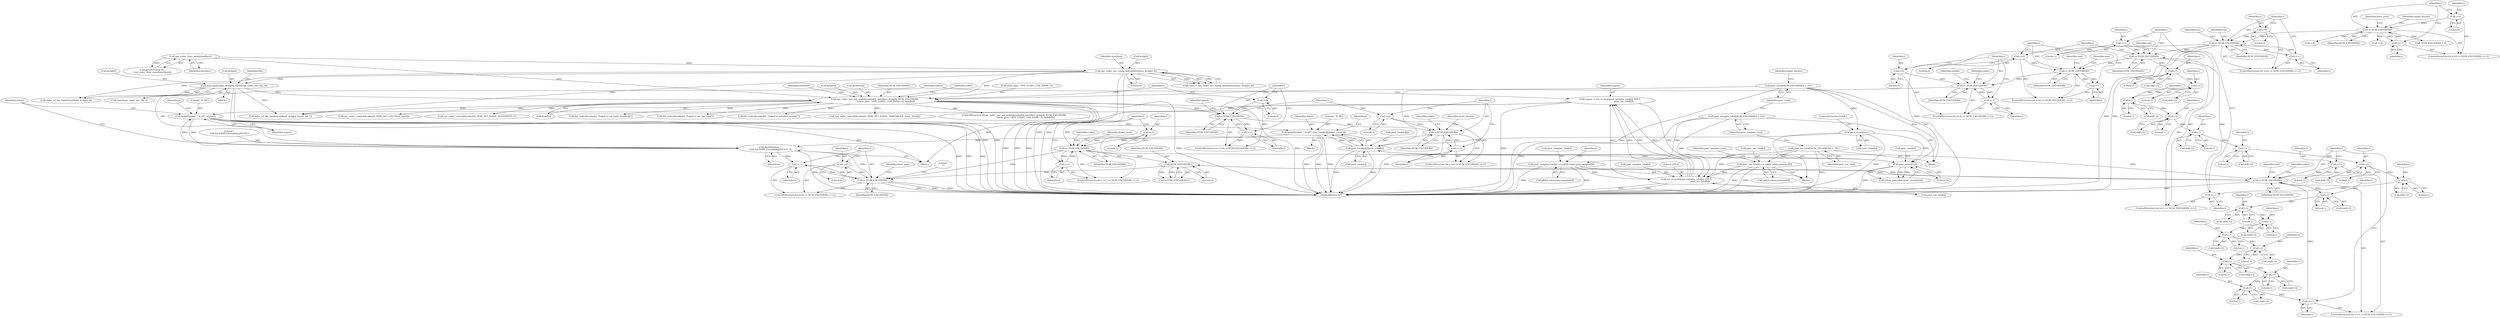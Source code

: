 digraph "0_Android_5a9753fca56f0eeb9f61e342b2fccffc364f9426_22@API" {
"1001220" [label="(Call,fprintf(stderr, \" %.3lf\", ovpsnr))"];
"1001216" [label="(Call,fprintf(stderr, \"\n ENC%d PSNR (Overall/Avg/Y/U/V)\", i))"];
"1001220" [label="(Call,fprintf(stderr, \" %.3lf\", ovpsnr))"];
"1001206" [label="(Call,ovpsnr = sse_to_psnr(psnr_samples_total[i], 255.0,\n                                        psnr_sse_total[i]))"];
"1001208" [label="(Call,sse_to_psnr(psnr_samples_total[i], 255.0,\n                                        psnr_sse_total[i]))"];
"1000167" [label="(Call,psnr_samples_total[NUM_ENCODERS] = {0})"];
"1001115" [label="(Call,psnr_samples_total[i] += pkt[i]->data.psnr.samples[0])"];
"1001100" [label="(Call,psnr_sse_total[i] += pkt[i]->data.psnr.sse[0])"];
"1000164" [label="(Call,psnr_sse_total[NUM_ENCODERS] = {0})"];
"1001234" [label="(Call,fprintf(stderr, \" %.3lf\", psnr_totals[i][j]/psnr_count[i]))"];
"1001237" [label="(Call,psnr_totals[i][j]/psnr_count[i])"];
"1001198" [label="(Call,psnr_count[i]>0)"];
"1000172" [label="(Call,psnr_count[NUM_ENCODERS] = {0})"];
"1001140" [label="(Call,psnr_count[i]++)"];
"1001189" [label="(Call,i< NUM_ENCODERS)"];
"1001192" [label="(Call,i++)"];
"1001186" [label="(Call,i=0)"];
"1000817" [label="(Call,i< NUM_ENCODERS)"];
"1000814" [label="(Call,i=1)"];
"1000820" [label="(Call,i++)"];
"1000775" [label="(Call,i<NUM_ENCODERS)"];
"1000772" [label="(Call,i=0)"];
"1000778" [label="(Call,i++)"];
"1000746" [label="(Call,i<NUM_ENCODERS)"];
"1000743" [label="(Call,i=0)"];
"1000749" [label="(Call,i++)"];
"1000717" [label="(Call,vpx_codec_enc_init_multi(&codec[0], interface, &cfg[0], NUM_ENCODERS,\n                                 (show_psnr ? VPX_CODEC_USE_PSNR : 0), &dsf[0]))"];
"1000315" [label="(Call,vpx_codec_enc_config_default(interface, &cfg[i], 0))"];
"1000197" [label="(Call,vpx_codec_iface_name(interface))"];
"1000491" [label="(Call,memcpy(&cfg[i], &cfg[0], sizeof(vpx_codec_enc_cfg_t)))"];
"1000698" [label="(Call,i< NUM_ENCODERS)"];
"1000695" [label="(Call,i=0)"];
"1000701" [label="(Call,i++)"];
"1000637" [label="(Call,i< NUM_ENCODERS)"];
"1000640" [label="(Call,i++)"];
"1000634" [label="(Call,i=0)"];
"1000485" [label="(Call,i< NUM_ENCODERS)"];
"1000488" [label="(Call,i++)"];
"1000601" [label="(Call,i-1)"];
"1000586" [label="(Call,i-1)"];
"1000570" [label="(Call,i-1)"];
"1000562" [label="(Call,i-1)"];
"1000555" [label="(Call,i-1)"];
"1000542" [label="(Call,i-1)"];
"1000534" [label="(Call,i-1)"];
"1000527" [label="(Call,i-1)"];
"1000482" [label="(Call,i=1)"];
"1000305" [label="(Call,i< NUM_ENCODERS)"];
"1000308" [label="(Call,i++)"];
"1000302" [label="(Call,i=0)"];
"1000253" [label="(Call,i< NUM_ENCODERS)"];
"1000250" [label="(Call,i=0)"];
"1000256" [label="(Call,i++)"];
"1001024" [label="(Call,NUM_ENCODERS-1)"];
"1000870" [label="(Call,i<NUM_ENCODERS)"];
"1000873" [label="(Call,i++)"];
"1000941" [label="(Call,i-1)"];
"1000934" [label="(Call,i-1)"];
"1000926" [label="(Call,i-1)"];
"1000917" [label="(Call,i-1)"];
"1000908" [label="(Call,i-1)"];
"1000899" [label="(Call,i-1)"];
"1000890" [label="(Call,i-1)"];
"1000881" [label="(Call,i-1)"];
"1000867" [label="(Call,i=1)"];
"1000481" [label="(ControlStructure,for (i=1; i< NUM_ENCODERS; i++))"];
"1000783" [label="(Identifier,static_thresh)"];
"1000303" [label="(Identifier,i)"];
"1001144" [label="(ControlStructure,break;)"];
"1000637" [label="(Call,i< NUM_ENCODERS)"];
"1000869" [label="(Literal,1)"];
"1000754" [label="(Identifier,speed)"];
"1001236" [label="(Literal,\" %.3lf\")"];
"1000707" [label="(Call,write_ivf_file_header(outfile[i], &cfg[i], 0))"];
"1000870" [label="(Call,i<NUM_ENCODERS)"];
"1000195" [label="(Call,printf(\"Using %s\n\",vpx_codec_iface_name(interface)))"];
"1000305" [label="(Call,i< NUM_ENCODERS)"];
"1001238" [label="(Call,psnr_totals[i][j])"];
"1000816" [label="(Literal,1)"];
"1001101" [label="(Call,psnr_sse_total[i])"];
"1001206" [label="(Call,ovpsnr = sse_to_psnr(psnr_samples_total[i], 255.0,\n                                        psnr_sse_total[i]))"];
"1000747" [label="(Identifier,i)"];
"1000164" [label="(Call,psnr_sse_total[NUM_ENCODERS] = {0})"];
"1000705" [label="(Identifier,outfile)"];
"1000927" [label="(Identifier,i)"];
"1000492" [label="(Call,&cfg[i])"];
"1000603" [label="(Literal,1)"];
"1000897" [label="(Call,raw[i-1])"];
"1000919" [label="(Literal,1)"];
"1000765" [label="(Call,die_codec(&codec[i], \"Failed to set cpu_used\"))"];
"1000943" [label="(Literal,1)"];
"1000572" [label="(Literal,1)"];
"1001190" [label="(Identifier,i)"];
"1000315" [label="(Call,vpx_codec_enc_config_default(interface, &cfg[i], 0))"];
"1000936" [label="(Literal,1)"];
"1001192" [label="(Call,i++)"];
"1000135" [label="(Block,)"];
"1000827" [label="(Identifier,codec)"];
"1001233" [label="(Block,)"];
"1000868" [label="(Identifier,i)"];
"1000640" [label="(Call,i++)"];
"1000918" [label="(Identifier,i)"];
"1000636" [label="(Literal,0)"];
"1001191" [label="(Identifier,NUM_ENCODERS)"];
"1001185" [label="(ControlStructure,for (i=0; i< NUM_ENCODERS; i++))"];
"1000483" [label="(Identifier,i)"];
"1000776" [label="(Identifier,i)"];
"1000588" [label="(Literal,1)"];
"1001193" [label="(Identifier,i)"];
"1000867" [label="(Call,i=1)"];
"1000939" [label="(Call,raw[i-1])"];
"1000176" [label="(Identifier,target_bitrate)"];
"1000774" [label="(Literal,0)"];
"1000599" [label="(Call,dsf[i-1])"];
"1000308" [label="(Call,i++)"];
"1001025" [label="(Identifier,NUM_ENCODERS)"];
"1000746" [label="(Call,i<NUM_ENCODERS)"];
"1001213" [label="(Call,psnr_sse_total[i])"];
"1000587" [label="(Identifier,i)"];
"1000638" [label="(Identifier,i)"];
"1000563" [label="(Identifier,i)"];
"1000292" [label="(Identifier,show_psnr)"];
"1001219" [label="(Identifier,i)"];
"1000883" [label="(Literal,1)"];
"1001116" [label="(Call,psnr_samples_total[i])"];
"1000252" [label="(Literal,0)"];
"1000750" [label="(Identifier,i)"];
"1000694" [label="(ControlStructure,for (i=0; i< NUM_ENCODERS; i++))"];
"1000534" [label="(Call,i-1)"];
"1000772" [label="(Call,i=0)"];
"1000487" [label="(Identifier,NUM_ENCODERS)"];
"1000553" [label="(Call,cfg[i-1])"];
"1000536" [label="(Literal,1)"];
"1001237" [label="(Call,psnr_totals[i][j]/psnr_count[i])"];
"1001115" [label="(Call,psnr_samples_total[i] += pkt[i]->data.psnr.samples[0])"];
"1000803" [label="(Identifier,codec)"];
"1000307" [label="(Identifier,NUM_ENCODERS)"];
"1000494" [label="(Identifier,cfg)"];
"1001234" [label="(Call,fprintf(stderr, \" %.3lf\", psnr_totals[i][j]/psnr_count[i]))"];
"1000771" [label="(ControlStructure,for ( i=0; i<NUM_ENCODERS; i++))"];
"1000722" [label="(Identifier,interface)"];
"1000678" [label="(Identifier,raw)"];
"1001221" [label="(Identifier,stderr)"];
"1001119" [label="(Call,pkt[i]->data.psnr.samples[0])"];
"1000198" [label="(Identifier,interface)"];
"1000197" [label="(Call,vpx_codec_iface_name(interface))"];
"1000698" [label="(Call,i< NUM_ENCODERS)"];
"1000634" [label="(Call,i=0)"];
"1001002" [label="(Identifier,codec)"];
"1001026" [label="(Literal,1)"];
"1000564" [label="(Literal,1)"];
"1001207" [label="(Identifier,ovpsnr)"];
"1000316" [label="(Identifier,interface)"];
"1000165" [label="(Identifier,psnr_sse_total)"];
"1000311" [label="(Call,res[i] = vpx_codec_enc_config_default(interface, &cfg[i], 0))"];
"1001203" [label="(Block,)"];
"1000699" [label="(Identifier,i)"];
"1000562" [label="(Call,i-1)"];
"1000296" [label="(Call,NUM_ENCODERS + 4)"];
"1000881" [label="(Call,i-1)"];
"1000901" [label="(Literal,1)"];
"1001296" [label="(MethodReturn,int)"];
"1000723" [label="(Call,&cfg[0])"];
"1000505" [label="(Identifier,cfg)"];
"1000543" [label="(Identifier,i)"];
"1000736" [label="(Call,die_codec(&codec[0], \"Failed to initialize encoder\"))"];
"1000779" [label="(Identifier,i)"];
"1000890" [label="(Call,i-1)"];
"1001232" [label="(Identifier,j)"];
"1001293" [label="(Literal,\"\n\")"];
"1000525" [label="(Call,cfg[i-1])"];
"1000485" [label="(Call,i< NUM_ENCODERS)"];
"1001196" [label="(Call,(show_psnr) && (psnr_count[i]>0))"];
"1000871" [label="(Identifier,i)"];
"1000786" [label="(Call,vpx_codec_control(&codec[i], VP8E_SET_STATIC_THRESHOLD, static_thresh))"];
"1000586" [label="(Call,i-1)"];
"1000253" [label="(Call,i< NUM_ENCODERS)"];
"1000257" [label="(Identifier,i)"];
"1000872" [label="(Identifier,NUM_ENCODERS)"];
"1000817" [label="(Call,i< NUM_ENCODERS)"];
"1000818" [label="(Identifier,i)"];
"1001188" [label="(Literal,0)"];
"1000262" [label="(Identifier,target_bitrate)"];
"1001223" [label="(Identifier,ovpsnr)"];
"1001226" [label="(Identifier,j)"];
"1000716" [label="(ControlStructure,if(vpx_codec_enc_init_multi(&codec[0], interface, &cfg[0], NUM_ENCODERS,\n                                 (show_psnr ? VPX_CODEC_USE_PSNR : 0), &dsf[0])))"];
"1000529" [label="(Literal,1)"];
"1000647" [label="(Identifier,raw)"];
"1000288" [label="(Call,i+4)"];
"1000633" [label="(ControlStructure,for (i=0; i< NUM_ENCODERS; i++))"];
"1001117" [label="(Identifier,psnr_samples_total)"];
"1000527" [label="(Call,i-1)"];
"1000302" [label="(Call,i=0)"];
"1000909" [label="(Identifier,i)"];
"1001235" [label="(Identifier,stderr)"];
"1000700" [label="(Identifier,NUM_ENCODERS)"];
"1000601" [label="(Call,i-1)"];
"1000934" [label="(Call,i-1)"];
"1001212" [label="(Literal,255.0)"];
"1000584" [label="(Call,dsf[i-1])"];
"1000556" [label="(Identifier,i)"];
"1001187" [label="(Identifier,i)"];
"1000926" [label="(Call,i-1)"];
"1000778" [label="(Call,i++)"];
"1000304" [label="(Literal,0)"];
"1000251" [label="(Identifier,i)"];
"1000942" [label="(Identifier,i)"];
"1000906" [label="(Call,raw[i-1])"];
"1000866" [label="(ControlStructure,for ( i=1; i<NUM_ENCODERS; i++))"];
"1000819" [label="(Identifier,NUM_ENCODERS)"];
"1000602" [label="(Identifier,i)"];
"1000568" [label="(Call,dsf[i-1])"];
"1000928" [label="(Literal,1)"];
"1000900" [label="(Identifier,i)"];
"1000888" [label="(Call,raw[i-1])"];
"1001141" [label="(Call,psnr_count[i])"];
"1000313" [label="(Identifier,res)"];
"1000486" [label="(Identifier,i)"];
"1000306" [label="(Identifier,i)"];
"1000814" [label="(Call,i=1)"];
"1000540" [label="(Call,dsf[i-1])"];
"1001209" [label="(Call,psnr_samples_total[i])"];
"1001217" [label="(Identifier,stderr)"];
"1001100" [label="(Call,psnr_sse_total[i] += pkt[i]->data.psnr.sse[0])"];
"1000758" [label="(Call,vpx_codec_control(&codec[i], VP8E_SET_CPUUSED, speed))"];
"1000249" [label="(ControlStructure,for (i=0; i< NUM_ENCODERS; i++))"];
"1000250" [label="(Call,i=0)"];
"1000718" [label="(Call,&codec[0])"];
"1001104" [label="(Call,pkt[i]->data.psnr.sse[0])"];
"1000815" [label="(Identifier,i)"];
"1000777" [label="(Identifier,NUM_ENCODERS)"];
"1000743" [label="(Call,i=0)"];
"1000773" [label="(Identifier,i)"];
"1000255" [label="(Identifier,NUM_ENCODERS)"];
"1000542" [label="(Call,i-1)"];
"1001186" [label="(Call,i=0)"];
"1000173" [label="(Identifier,psnr_count)"];
"1000167" [label="(Call,psnr_samples_total[NUM_ENCODERS] = {0})"];
"1000800" [label="(Call,vpx_codec_control(&codec[0], VP8E_SET_NOISE_SENSITIVITY, 1))"];
"1001189" [label="(Call,i< NUM_ENCODERS)"];
"1000555" [label="(Call,i-1)"];
"1001243" [label="(Call,psnr_count[i])"];
"1000899" [label="(Call,i-1)"];
"1000641" [label="(Identifier,i)"];
"1000908" [label="(Call,i-1)"];
"1001218" [label="(Literal,\"\n ENC%d PSNR (Overall/Avg/Y/U/V)\")"];
"1000571" [label="(Identifier,i)"];
"1001197" [label="(Identifier,show_psnr)"];
"1000745" [label="(Literal,0)"];
"1000321" [label="(Literal,0)"];
"1000702" [label="(Identifier,i)"];
"1000892" [label="(Literal,1)"];
"1000535" [label="(Identifier,i)"];
"1000727" [label="(Identifier,NUM_ENCODERS)"];
"1000309" [label="(Identifier,i)"];
"1001220" [label="(Call,fprintf(stderr, \" %.3lf\", ovpsnr))"];
"1000570" [label="(Call,i-1)"];
"1000744" [label="(Identifier,i)"];
"1000544" [label="(Literal,1)"];
"1000557" [label="(Literal,1)"];
"1000874" [label="(Identifier,i)"];
"1000484" [label="(Literal,1)"];
"1000932" [label="(Call,raw[i-1])"];
"1000873" [label="(Call,i++)"];
"1000820" [label="(Call,i++)"];
"1001202" [label="(Literal,0)"];
"1000732" [label="(Call,&dsf[0])"];
"1000749" [label="(Call,i++)"];
"1000739" [label="(Identifier,codec)"];
"1001208" [label="(Call,sse_to_psnr(psnr_samples_total[i], 255.0,\n                                        psnr_sse_total[i]))"];
"1000491" [label="(Call,memcpy(&cfg[i], &cfg[0], sizeof(vpx_codec_enc_cfg_t)))"];
"1000696" [label="(Identifier,i)"];
"1000280" [label="(Call,i+4)"];
"1000775" [label="(Call,i<NUM_ENCODERS)"];
"1000317" [label="(Call,&cfg[i])"];
"1000720" [label="(Identifier,codec)"];
"1001199" [label="(Call,psnr_count[i])"];
"1000941" [label="(Call,i-1)"];
"1000560" [label="(Call,dsf[i-1])"];
"1000728" [label="(Call,show_psnr ? VPX_CODEC_USE_PSNR : 0)"];
"1001277" [label="(Call,write_ivf_file_header(outfile[i], &cfg[i], frame_cnt-1))"];
"1000532" [label="(Call,dsf[i-1])"];
"1000924" [label="(Call,raw[i-1])"];
"1000500" [label="(Call,sizeof(vpx_codec_enc_cfg_t))"];
"1000338" [label="(Identifier,cfg)"];
"1000301" [label="(ControlStructure,for (i=0; i< NUM_ENCODERS; i++))"];
"1000935" [label="(Identifier,i)"];
"1001022" [label="(Call,i=NUM_ENCODERS-1)"];
"1001098" [label="(Block,)"];
"1000639" [label="(Identifier,NUM_ENCODERS)"];
"1000254" [label="(Identifier,i)"];
"1000880" [label="(Identifier,raw)"];
"1001222" [label="(Literal,\" %.3lf\")"];
"1000882" [label="(Identifier,i)"];
"1000697" [label="(Literal,0)"];
"1000793" [label="(Call,die_codec(&codec[i], \"Failed to set static threshold\"))"];
"1000490" [label="(Block,)"];
"1001140" [label="(Call,psnr_count[i]++)"];
"1000748" [label="(Identifier,NUM_ENCODERS)"];
"1000742" [label="(ControlStructure,for ( i=0; i<NUM_ENCODERS; i++))"];
"1000891" [label="(Identifier,i)"];
"1001198" [label="(Call,psnr_count[i]>0)"];
"1000917" [label="(Call,i-1)"];
"1001132" [label="(Identifier,j)"];
"1000168" [label="(Identifier,psnr_samples_total)"];
"1000482" [label="(Call,i=1)"];
"1000489" [label="(Identifier,i)"];
"1000701" [label="(Call,i++)"];
"1000910" [label="(Literal,1)"];
"1000915" [label="(Call,raw[i-1])"];
"1001216" [label="(Call,fprintf(stderr, \"\n ENC%d PSNR (Overall/Avg/Y/U/V)\", i))"];
"1000528" [label="(Identifier,i)"];
"1001024" [label="(Call,NUM_ENCODERS-1)"];
"1000256" [label="(Call,i++)"];
"1000821" [label="(Identifier,i)"];
"1000635" [label="(Identifier,i)"];
"1000496" [label="(Call,&cfg[0])"];
"1000879" [label="(Call,raw[i-1])"];
"1000488" [label="(Call,i++)"];
"1000813" [label="(ControlStructure,for ( i=1; i< NUM_ENCODERS; i++))"];
"1000838" [label="(Identifier,frame_avail)"];
"1000172" [label="(Call,psnr_count[NUM_ENCODERS] = {0})"];
"1000717" [label="(Call,vpx_codec_enc_init_multi(&codec[0], interface, &cfg[0], NUM_ENCODERS,\n                                 (show_psnr ? VPX_CODEC_USE_PSNR : 0), &dsf[0]))"];
"1000695" [label="(Call,i=0)"];
"1001220" -> "1001203"  [label="AST: "];
"1001220" -> "1001223"  [label="CFG: "];
"1001221" -> "1001220"  [label="AST: "];
"1001222" -> "1001220"  [label="AST: "];
"1001223" -> "1001220"  [label="AST: "];
"1001226" -> "1001220"  [label="CFG: "];
"1001220" -> "1001296"  [label="DDG: "];
"1001220" -> "1001296"  [label="DDG: "];
"1001220" -> "1001296"  [label="DDG: "];
"1001220" -> "1001216"  [label="DDG: "];
"1001216" -> "1001220"  [label="DDG: "];
"1001206" -> "1001220"  [label="DDG: "];
"1001220" -> "1001234"  [label="DDG: "];
"1001216" -> "1001203"  [label="AST: "];
"1001216" -> "1001219"  [label="CFG: "];
"1001217" -> "1001216"  [label="AST: "];
"1001218" -> "1001216"  [label="AST: "];
"1001219" -> "1001216"  [label="AST: "];
"1001221" -> "1001216"  [label="CFG: "];
"1001216" -> "1001296"  [label="DDG: "];
"1001216" -> "1001192"  [label="DDG: "];
"1001234" -> "1001216"  [label="DDG: "];
"1001189" -> "1001216"  [label="DDG: "];
"1001206" -> "1001203"  [label="AST: "];
"1001206" -> "1001208"  [label="CFG: "];
"1001207" -> "1001206"  [label="AST: "];
"1001208" -> "1001206"  [label="AST: "];
"1001217" -> "1001206"  [label="CFG: "];
"1001206" -> "1001296"  [label="DDG: "];
"1001208" -> "1001206"  [label="DDG: "];
"1001208" -> "1001206"  [label="DDG: "];
"1001208" -> "1001206"  [label="DDG: "];
"1001208" -> "1001213"  [label="CFG: "];
"1001209" -> "1001208"  [label="AST: "];
"1001212" -> "1001208"  [label="AST: "];
"1001213" -> "1001208"  [label="AST: "];
"1001208" -> "1001296"  [label="DDG: "];
"1001208" -> "1001296"  [label="DDG: "];
"1000167" -> "1001208"  [label="DDG: "];
"1001115" -> "1001208"  [label="DDG: "];
"1001100" -> "1001208"  [label="DDG: "];
"1000164" -> "1001208"  [label="DDG: "];
"1000167" -> "1000135"  [label="AST: "];
"1000167" -> "1000168"  [label="CFG: "];
"1000168" -> "1000167"  [label="AST: "];
"1000173" -> "1000167"  [label="CFG: "];
"1000167" -> "1001296"  [label="DDG: "];
"1000167" -> "1001115"  [label="DDG: "];
"1001115" -> "1001098"  [label="AST: "];
"1001115" -> "1001119"  [label="CFG: "];
"1001116" -> "1001115"  [label="AST: "];
"1001119" -> "1001115"  [label="AST: "];
"1001132" -> "1001115"  [label="CFG: "];
"1001115" -> "1001296"  [label="DDG: "];
"1001115" -> "1001296"  [label="DDG: "];
"1001100" -> "1001098"  [label="AST: "];
"1001100" -> "1001104"  [label="CFG: "];
"1001101" -> "1001100"  [label="AST: "];
"1001104" -> "1001100"  [label="AST: "];
"1001117" -> "1001100"  [label="CFG: "];
"1001100" -> "1001296"  [label="DDG: "];
"1001100" -> "1001296"  [label="DDG: "];
"1000164" -> "1001100"  [label="DDG: "];
"1000164" -> "1000135"  [label="AST: "];
"1000164" -> "1000165"  [label="CFG: "];
"1000165" -> "1000164"  [label="AST: "];
"1000168" -> "1000164"  [label="CFG: "];
"1000164" -> "1001296"  [label="DDG: "];
"1001234" -> "1001233"  [label="AST: "];
"1001234" -> "1001237"  [label="CFG: "];
"1001235" -> "1001234"  [label="AST: "];
"1001236" -> "1001234"  [label="AST: "];
"1001237" -> "1001234"  [label="AST: "];
"1001232" -> "1001234"  [label="CFG: "];
"1001234" -> "1001296"  [label="DDG: "];
"1001234" -> "1001296"  [label="DDG: "];
"1001234" -> "1001296"  [label="DDG: "];
"1001237" -> "1001234"  [label="DDG: "];
"1001237" -> "1001234"  [label="DDG: "];
"1001237" -> "1001243"  [label="CFG: "];
"1001238" -> "1001237"  [label="AST: "];
"1001243" -> "1001237"  [label="AST: "];
"1001237" -> "1001296"  [label="DDG: "];
"1001237" -> "1001296"  [label="DDG: "];
"1001237" -> "1001198"  [label="DDG: "];
"1001198" -> "1001237"  [label="DDG: "];
"1000172" -> "1001237"  [label="DDG: "];
"1001140" -> "1001237"  [label="DDG: "];
"1001198" -> "1001196"  [label="AST: "];
"1001198" -> "1001202"  [label="CFG: "];
"1001199" -> "1001198"  [label="AST: "];
"1001202" -> "1001198"  [label="AST: "];
"1001196" -> "1001198"  [label="CFG: "];
"1001198" -> "1001296"  [label="DDG: "];
"1001198" -> "1001196"  [label="DDG: "];
"1001198" -> "1001196"  [label="DDG: "];
"1000172" -> "1001198"  [label="DDG: "];
"1001140" -> "1001198"  [label="DDG: "];
"1000172" -> "1000135"  [label="AST: "];
"1000172" -> "1000173"  [label="CFG: "];
"1000173" -> "1000172"  [label="AST: "];
"1000176" -> "1000172"  [label="CFG: "];
"1000172" -> "1001296"  [label="DDG: "];
"1000172" -> "1001140"  [label="DDG: "];
"1001140" -> "1001098"  [label="AST: "];
"1001140" -> "1001141"  [label="CFG: "];
"1001141" -> "1001140"  [label="AST: "];
"1001144" -> "1001140"  [label="CFG: "];
"1001140" -> "1001296"  [label="DDG: "];
"1001189" -> "1001185"  [label="AST: "];
"1001189" -> "1001191"  [label="CFG: "];
"1001190" -> "1001189"  [label="AST: "];
"1001191" -> "1001189"  [label="AST: "];
"1001197" -> "1001189"  [label="CFG: "];
"1001293" -> "1001189"  [label="CFG: "];
"1001189" -> "1001296"  [label="DDG: "];
"1001189" -> "1001296"  [label="DDG: "];
"1001189" -> "1001296"  [label="DDG: "];
"1001192" -> "1001189"  [label="DDG: "];
"1001186" -> "1001189"  [label="DDG: "];
"1000817" -> "1001189"  [label="DDG: "];
"1001024" -> "1001189"  [label="DDG: "];
"1001189" -> "1001192"  [label="DDG: "];
"1001192" -> "1001185"  [label="AST: "];
"1001192" -> "1001193"  [label="CFG: "];
"1001193" -> "1001192"  [label="AST: "];
"1001190" -> "1001192"  [label="CFG: "];
"1001186" -> "1001185"  [label="AST: "];
"1001186" -> "1001188"  [label="CFG: "];
"1001187" -> "1001186"  [label="AST: "];
"1001188" -> "1001186"  [label="AST: "];
"1001190" -> "1001186"  [label="CFG: "];
"1000817" -> "1000813"  [label="AST: "];
"1000817" -> "1000819"  [label="CFG: "];
"1000818" -> "1000817"  [label="AST: "];
"1000819" -> "1000817"  [label="AST: "];
"1000827" -> "1000817"  [label="CFG: "];
"1000838" -> "1000817"  [label="CFG: "];
"1000814" -> "1000817"  [label="DDG: "];
"1000820" -> "1000817"  [label="DDG: "];
"1000775" -> "1000817"  [label="DDG: "];
"1000817" -> "1000820"  [label="DDG: "];
"1000817" -> "1000870"  [label="DDG: "];
"1000817" -> "1001024"  [label="DDG: "];
"1000814" -> "1000813"  [label="AST: "];
"1000814" -> "1000816"  [label="CFG: "];
"1000815" -> "1000814"  [label="AST: "];
"1000816" -> "1000814"  [label="AST: "];
"1000818" -> "1000814"  [label="CFG: "];
"1000820" -> "1000813"  [label="AST: "];
"1000820" -> "1000821"  [label="CFG: "];
"1000821" -> "1000820"  [label="AST: "];
"1000818" -> "1000820"  [label="CFG: "];
"1000775" -> "1000771"  [label="AST: "];
"1000775" -> "1000777"  [label="CFG: "];
"1000776" -> "1000775"  [label="AST: "];
"1000777" -> "1000775"  [label="AST: "];
"1000783" -> "1000775"  [label="CFG: "];
"1000803" -> "1000775"  [label="CFG: "];
"1000775" -> "1001296"  [label="DDG: "];
"1000772" -> "1000775"  [label="DDG: "];
"1000778" -> "1000775"  [label="DDG: "];
"1000746" -> "1000775"  [label="DDG: "];
"1000775" -> "1000778"  [label="DDG: "];
"1000772" -> "1000771"  [label="AST: "];
"1000772" -> "1000774"  [label="CFG: "];
"1000773" -> "1000772"  [label="AST: "];
"1000774" -> "1000772"  [label="AST: "];
"1000776" -> "1000772"  [label="CFG: "];
"1000778" -> "1000771"  [label="AST: "];
"1000778" -> "1000779"  [label="CFG: "];
"1000779" -> "1000778"  [label="AST: "];
"1000776" -> "1000778"  [label="CFG: "];
"1000746" -> "1000742"  [label="AST: "];
"1000746" -> "1000748"  [label="CFG: "];
"1000747" -> "1000746"  [label="AST: "];
"1000748" -> "1000746"  [label="AST: "];
"1000754" -> "1000746"  [label="CFG: "];
"1000773" -> "1000746"  [label="CFG: "];
"1000743" -> "1000746"  [label="DDG: "];
"1000749" -> "1000746"  [label="DDG: "];
"1000717" -> "1000746"  [label="DDG: "];
"1000746" -> "1000749"  [label="DDG: "];
"1000743" -> "1000742"  [label="AST: "];
"1000743" -> "1000745"  [label="CFG: "];
"1000744" -> "1000743"  [label="AST: "];
"1000745" -> "1000743"  [label="AST: "];
"1000747" -> "1000743"  [label="CFG: "];
"1000749" -> "1000742"  [label="AST: "];
"1000749" -> "1000750"  [label="CFG: "];
"1000750" -> "1000749"  [label="AST: "];
"1000747" -> "1000749"  [label="CFG: "];
"1000717" -> "1000716"  [label="AST: "];
"1000717" -> "1000732"  [label="CFG: "];
"1000718" -> "1000717"  [label="AST: "];
"1000722" -> "1000717"  [label="AST: "];
"1000723" -> "1000717"  [label="AST: "];
"1000727" -> "1000717"  [label="AST: "];
"1000728" -> "1000717"  [label="AST: "];
"1000732" -> "1000717"  [label="AST: "];
"1000739" -> "1000717"  [label="CFG: "];
"1000744" -> "1000717"  [label="CFG: "];
"1000717" -> "1001296"  [label="DDG: "];
"1000717" -> "1001296"  [label="DDG: "];
"1000717" -> "1001296"  [label="DDG: "];
"1000717" -> "1001296"  [label="DDG: "];
"1000717" -> "1001296"  [label="DDG: "];
"1000315" -> "1000717"  [label="DDG: "];
"1000197" -> "1000717"  [label="DDG: "];
"1000491" -> "1000717"  [label="DDG: "];
"1000698" -> "1000717"  [label="DDG: "];
"1000717" -> "1000736"  [label="DDG: "];
"1000717" -> "1000758"  [label="DDG: "];
"1000717" -> "1000765"  [label="DDG: "];
"1000717" -> "1000786"  [label="DDG: "];
"1000717" -> "1000793"  [label="DDG: "];
"1000717" -> "1000800"  [label="DDG: "];
"1000717" -> "1001277"  [label="DDG: "];
"1000315" -> "1000311"  [label="AST: "];
"1000315" -> "1000321"  [label="CFG: "];
"1000316" -> "1000315"  [label="AST: "];
"1000317" -> "1000315"  [label="AST: "];
"1000321" -> "1000315"  [label="AST: "];
"1000311" -> "1000315"  [label="CFG: "];
"1000315" -> "1001296"  [label="DDG: "];
"1000315" -> "1001296"  [label="DDG: "];
"1000315" -> "1000311"  [label="DDG: "];
"1000315" -> "1000311"  [label="DDG: "];
"1000315" -> "1000311"  [label="DDG: "];
"1000197" -> "1000315"  [label="DDG: "];
"1000315" -> "1000491"  [label="DDG: "];
"1000315" -> "1000707"  [label="DDG: "];
"1000315" -> "1001277"  [label="DDG: "];
"1000197" -> "1000195"  [label="AST: "];
"1000197" -> "1000198"  [label="CFG: "];
"1000198" -> "1000197"  [label="AST: "];
"1000195" -> "1000197"  [label="CFG: "];
"1000197" -> "1000195"  [label="DDG: "];
"1000491" -> "1000490"  [label="AST: "];
"1000491" -> "1000500"  [label="CFG: "];
"1000492" -> "1000491"  [label="AST: "];
"1000496" -> "1000491"  [label="AST: "];
"1000500" -> "1000491"  [label="AST: "];
"1000505" -> "1000491"  [label="CFG: "];
"1000491" -> "1001296"  [label="DDG: "];
"1000491" -> "1001296"  [label="DDG: "];
"1000491" -> "1000707"  [label="DDG: "];
"1000491" -> "1000707"  [label="DDG: "];
"1000491" -> "1001277"  [label="DDG: "];
"1000698" -> "1000694"  [label="AST: "];
"1000698" -> "1000700"  [label="CFG: "];
"1000699" -> "1000698"  [label="AST: "];
"1000700" -> "1000698"  [label="AST: "];
"1000705" -> "1000698"  [label="CFG: "];
"1000720" -> "1000698"  [label="CFG: "];
"1000695" -> "1000698"  [label="DDG: "];
"1000701" -> "1000698"  [label="DDG: "];
"1000637" -> "1000698"  [label="DDG: "];
"1000698" -> "1000701"  [label="DDG: "];
"1000695" -> "1000694"  [label="AST: "];
"1000695" -> "1000697"  [label="CFG: "];
"1000696" -> "1000695"  [label="AST: "];
"1000697" -> "1000695"  [label="AST: "];
"1000699" -> "1000695"  [label="CFG: "];
"1000701" -> "1000694"  [label="AST: "];
"1000701" -> "1000702"  [label="CFG: "];
"1000702" -> "1000701"  [label="AST: "];
"1000699" -> "1000701"  [label="CFG: "];
"1000637" -> "1000633"  [label="AST: "];
"1000637" -> "1000639"  [label="CFG: "];
"1000638" -> "1000637"  [label="AST: "];
"1000639" -> "1000637"  [label="AST: "];
"1000647" -> "1000637"  [label="CFG: "];
"1000678" -> "1000637"  [label="CFG: "];
"1000640" -> "1000637"  [label="DDG: "];
"1000634" -> "1000637"  [label="DDG: "];
"1000485" -> "1000637"  [label="DDG: "];
"1000637" -> "1000640"  [label="DDG: "];
"1000640" -> "1000633"  [label="AST: "];
"1000640" -> "1000641"  [label="CFG: "];
"1000641" -> "1000640"  [label="AST: "];
"1000638" -> "1000640"  [label="CFG: "];
"1000634" -> "1000633"  [label="AST: "];
"1000634" -> "1000636"  [label="CFG: "];
"1000635" -> "1000634"  [label="AST: "];
"1000636" -> "1000634"  [label="AST: "];
"1000638" -> "1000634"  [label="CFG: "];
"1000485" -> "1000481"  [label="AST: "];
"1000485" -> "1000487"  [label="CFG: "];
"1000486" -> "1000485"  [label="AST: "];
"1000487" -> "1000485"  [label="AST: "];
"1000494" -> "1000485"  [label="CFG: "];
"1000635" -> "1000485"  [label="CFG: "];
"1000488" -> "1000485"  [label="DDG: "];
"1000482" -> "1000485"  [label="DDG: "];
"1000305" -> "1000485"  [label="DDG: "];
"1000485" -> "1000527"  [label="DDG: "];
"1000488" -> "1000481"  [label="AST: "];
"1000488" -> "1000489"  [label="CFG: "];
"1000489" -> "1000488"  [label="AST: "];
"1000486" -> "1000488"  [label="CFG: "];
"1000601" -> "1000488"  [label="DDG: "];
"1000601" -> "1000599"  [label="AST: "];
"1000601" -> "1000603"  [label="CFG: "];
"1000602" -> "1000601"  [label="AST: "];
"1000603" -> "1000601"  [label="AST: "];
"1000599" -> "1000601"  [label="CFG: "];
"1000586" -> "1000601"  [label="DDG: "];
"1000586" -> "1000584"  [label="AST: "];
"1000586" -> "1000588"  [label="CFG: "];
"1000587" -> "1000586"  [label="AST: "];
"1000588" -> "1000586"  [label="AST: "];
"1000584" -> "1000586"  [label="CFG: "];
"1000570" -> "1000586"  [label="DDG: "];
"1000570" -> "1000568"  [label="AST: "];
"1000570" -> "1000572"  [label="CFG: "];
"1000571" -> "1000570"  [label="AST: "];
"1000572" -> "1000570"  [label="AST: "];
"1000568" -> "1000570"  [label="CFG: "];
"1000562" -> "1000570"  [label="DDG: "];
"1000562" -> "1000560"  [label="AST: "];
"1000562" -> "1000564"  [label="CFG: "];
"1000563" -> "1000562"  [label="AST: "];
"1000564" -> "1000562"  [label="AST: "];
"1000560" -> "1000562"  [label="CFG: "];
"1000555" -> "1000562"  [label="DDG: "];
"1000555" -> "1000553"  [label="AST: "];
"1000555" -> "1000557"  [label="CFG: "];
"1000556" -> "1000555"  [label="AST: "];
"1000557" -> "1000555"  [label="AST: "];
"1000553" -> "1000555"  [label="CFG: "];
"1000542" -> "1000555"  [label="DDG: "];
"1000542" -> "1000540"  [label="AST: "];
"1000542" -> "1000544"  [label="CFG: "];
"1000543" -> "1000542"  [label="AST: "];
"1000544" -> "1000542"  [label="AST: "];
"1000540" -> "1000542"  [label="CFG: "];
"1000534" -> "1000542"  [label="DDG: "];
"1000534" -> "1000532"  [label="AST: "];
"1000534" -> "1000536"  [label="CFG: "];
"1000535" -> "1000534"  [label="AST: "];
"1000536" -> "1000534"  [label="AST: "];
"1000532" -> "1000534"  [label="CFG: "];
"1000527" -> "1000534"  [label="DDG: "];
"1000527" -> "1000525"  [label="AST: "];
"1000527" -> "1000529"  [label="CFG: "];
"1000528" -> "1000527"  [label="AST: "];
"1000529" -> "1000527"  [label="AST: "];
"1000525" -> "1000527"  [label="CFG: "];
"1000482" -> "1000481"  [label="AST: "];
"1000482" -> "1000484"  [label="CFG: "];
"1000483" -> "1000482"  [label="AST: "];
"1000484" -> "1000482"  [label="AST: "];
"1000486" -> "1000482"  [label="CFG: "];
"1000305" -> "1000301"  [label="AST: "];
"1000305" -> "1000307"  [label="CFG: "];
"1000306" -> "1000305"  [label="AST: "];
"1000307" -> "1000305"  [label="AST: "];
"1000313" -> "1000305"  [label="CFG: "];
"1000338" -> "1000305"  [label="CFG: "];
"1000305" -> "1001296"  [label="DDG: "];
"1000305" -> "1001296"  [label="DDG: "];
"1000305" -> "1001296"  [label="DDG: "];
"1000308" -> "1000305"  [label="DDG: "];
"1000302" -> "1000305"  [label="DDG: "];
"1000253" -> "1000305"  [label="DDG: "];
"1000305" -> "1000308"  [label="DDG: "];
"1000308" -> "1000301"  [label="AST: "];
"1000308" -> "1000309"  [label="CFG: "];
"1000309" -> "1000308"  [label="AST: "];
"1000306" -> "1000308"  [label="CFG: "];
"1000302" -> "1000301"  [label="AST: "];
"1000302" -> "1000304"  [label="CFG: "];
"1000303" -> "1000302"  [label="AST: "];
"1000304" -> "1000302"  [label="AST: "];
"1000306" -> "1000302"  [label="CFG: "];
"1000253" -> "1000249"  [label="AST: "];
"1000253" -> "1000255"  [label="CFG: "];
"1000254" -> "1000253"  [label="AST: "];
"1000255" -> "1000253"  [label="AST: "];
"1000262" -> "1000253"  [label="CFG: "];
"1000292" -> "1000253"  [label="CFG: "];
"1000250" -> "1000253"  [label="DDG: "];
"1000256" -> "1000253"  [label="DDG: "];
"1000253" -> "1000256"  [label="DDG: "];
"1000253" -> "1000280"  [label="DDG: "];
"1000253" -> "1000288"  [label="DDG: "];
"1000253" -> "1000296"  [label="DDG: "];
"1000250" -> "1000249"  [label="AST: "];
"1000250" -> "1000252"  [label="CFG: "];
"1000251" -> "1000250"  [label="AST: "];
"1000252" -> "1000250"  [label="AST: "];
"1000254" -> "1000250"  [label="CFG: "];
"1000256" -> "1000249"  [label="AST: "];
"1000256" -> "1000257"  [label="CFG: "];
"1000257" -> "1000256"  [label="AST: "];
"1000254" -> "1000256"  [label="CFG: "];
"1001024" -> "1001022"  [label="AST: "];
"1001024" -> "1001026"  [label="CFG: "];
"1001025" -> "1001024"  [label="AST: "];
"1001026" -> "1001024"  [label="AST: "];
"1001022" -> "1001024"  [label="CFG: "];
"1001024" -> "1000870"  [label="DDG: "];
"1001024" -> "1001022"  [label="DDG: "];
"1001024" -> "1001022"  [label="DDG: "];
"1000870" -> "1001024"  [label="DDG: "];
"1000870" -> "1000866"  [label="AST: "];
"1000870" -> "1000872"  [label="CFG: "];
"1000871" -> "1000870"  [label="AST: "];
"1000872" -> "1000870"  [label="AST: "];
"1000880" -> "1000870"  [label="CFG: "];
"1001002" -> "1000870"  [label="CFG: "];
"1000870" -> "1001296"  [label="DDG: "];
"1000873" -> "1000870"  [label="DDG: "];
"1000867" -> "1000870"  [label="DDG: "];
"1000870" -> "1000881"  [label="DDG: "];
"1000873" -> "1000866"  [label="AST: "];
"1000873" -> "1000874"  [label="CFG: "];
"1000874" -> "1000873"  [label="AST: "];
"1000871" -> "1000873"  [label="CFG: "];
"1000941" -> "1000873"  [label="DDG: "];
"1000941" -> "1000939"  [label="AST: "];
"1000941" -> "1000943"  [label="CFG: "];
"1000942" -> "1000941"  [label="AST: "];
"1000943" -> "1000941"  [label="AST: "];
"1000939" -> "1000941"  [label="CFG: "];
"1000934" -> "1000941"  [label="DDG: "];
"1000934" -> "1000932"  [label="AST: "];
"1000934" -> "1000936"  [label="CFG: "];
"1000935" -> "1000934"  [label="AST: "];
"1000936" -> "1000934"  [label="AST: "];
"1000932" -> "1000934"  [label="CFG: "];
"1000926" -> "1000934"  [label="DDG: "];
"1000926" -> "1000924"  [label="AST: "];
"1000926" -> "1000928"  [label="CFG: "];
"1000927" -> "1000926"  [label="AST: "];
"1000928" -> "1000926"  [label="AST: "];
"1000924" -> "1000926"  [label="CFG: "];
"1000917" -> "1000926"  [label="DDG: "];
"1000917" -> "1000915"  [label="AST: "];
"1000917" -> "1000919"  [label="CFG: "];
"1000918" -> "1000917"  [label="AST: "];
"1000919" -> "1000917"  [label="AST: "];
"1000915" -> "1000917"  [label="CFG: "];
"1000908" -> "1000917"  [label="DDG: "];
"1000908" -> "1000906"  [label="AST: "];
"1000908" -> "1000910"  [label="CFG: "];
"1000909" -> "1000908"  [label="AST: "];
"1000910" -> "1000908"  [label="AST: "];
"1000906" -> "1000908"  [label="CFG: "];
"1000899" -> "1000908"  [label="DDG: "];
"1000899" -> "1000897"  [label="AST: "];
"1000899" -> "1000901"  [label="CFG: "];
"1000900" -> "1000899"  [label="AST: "];
"1000901" -> "1000899"  [label="AST: "];
"1000897" -> "1000899"  [label="CFG: "];
"1000890" -> "1000899"  [label="DDG: "];
"1000890" -> "1000888"  [label="AST: "];
"1000890" -> "1000892"  [label="CFG: "];
"1000891" -> "1000890"  [label="AST: "];
"1000892" -> "1000890"  [label="AST: "];
"1000888" -> "1000890"  [label="CFG: "];
"1000881" -> "1000890"  [label="DDG: "];
"1000881" -> "1000879"  [label="AST: "];
"1000881" -> "1000883"  [label="CFG: "];
"1000882" -> "1000881"  [label="AST: "];
"1000883" -> "1000881"  [label="AST: "];
"1000879" -> "1000881"  [label="CFG: "];
"1000867" -> "1000866"  [label="AST: "];
"1000867" -> "1000869"  [label="CFG: "];
"1000868" -> "1000867"  [label="AST: "];
"1000869" -> "1000867"  [label="AST: "];
"1000871" -> "1000867"  [label="CFG: "];
}
